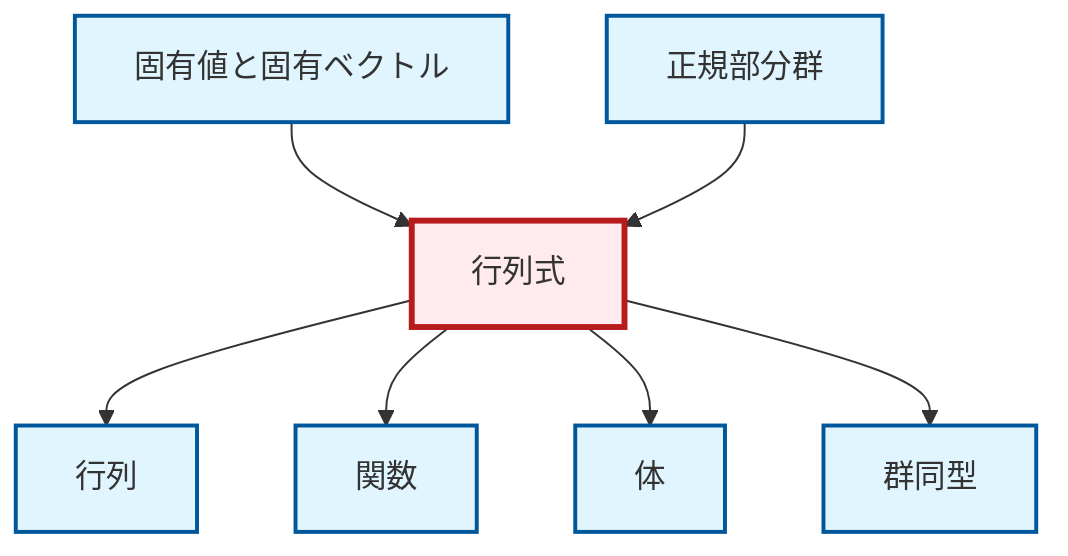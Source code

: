 graph TD
    classDef definition fill:#e1f5fe,stroke:#01579b,stroke-width:2px
    classDef theorem fill:#f3e5f5,stroke:#4a148c,stroke-width:2px
    classDef axiom fill:#fff3e0,stroke:#e65100,stroke-width:2px
    classDef example fill:#e8f5e9,stroke:#1b5e20,stroke-width:2px
    classDef current fill:#ffebee,stroke:#b71c1c,stroke-width:3px
    def-matrix["行列"]:::definition
    def-isomorphism["群同型"]:::definition
    def-normal-subgroup["正規部分群"]:::definition
    def-determinant["行列式"]:::definition
    def-field["体"]:::definition
    def-function["関数"]:::definition
    def-eigenvalue-eigenvector["固有値と固有ベクトル"]:::definition
    def-determinant --> def-matrix
    def-eigenvalue-eigenvector --> def-determinant
    def-determinant --> def-function
    def-normal-subgroup --> def-determinant
    def-determinant --> def-field
    def-determinant --> def-isomorphism
    class def-determinant current
